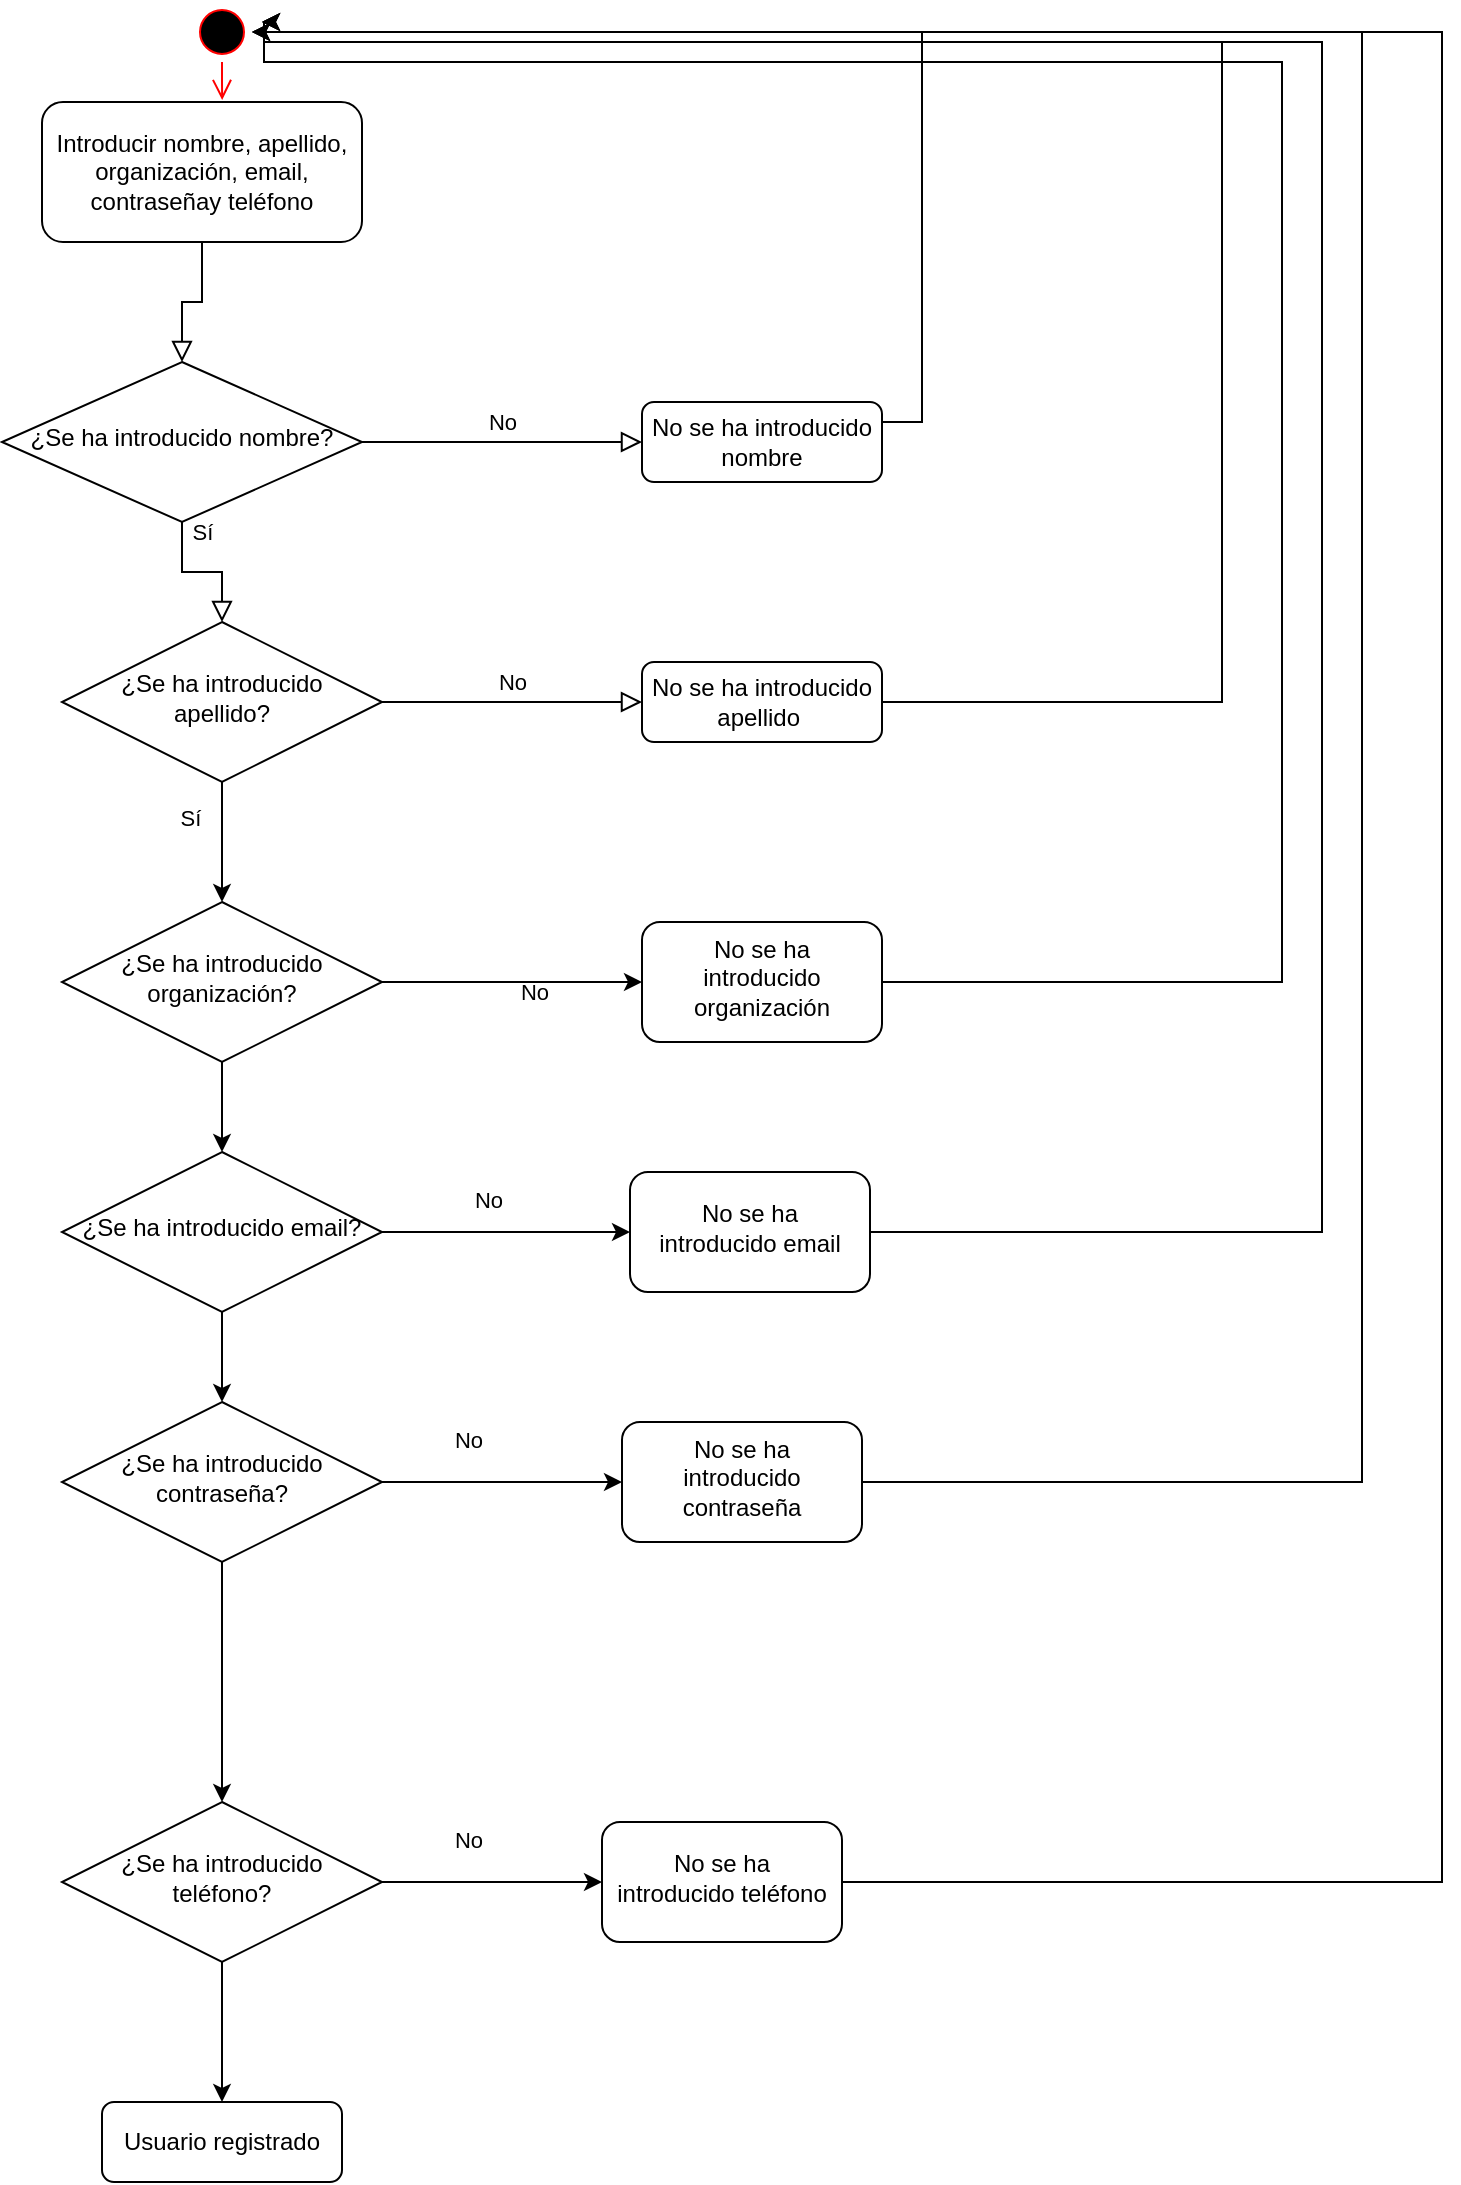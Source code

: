 <mxfile version="21.6.1" type="device">
  <diagram id="C5RBs43oDa-KdzZeNtuy" name="Page-1">
    <mxGraphModel dx="1050" dy="581" grid="1" gridSize="10" guides="1" tooltips="1" connect="1" arrows="1" fold="1" page="1" pageScale="1" pageWidth="827" pageHeight="1169" math="0" shadow="0">
      <root>
        <mxCell id="WIyWlLk6GJQsqaUBKTNV-0" />
        <mxCell id="WIyWlLk6GJQsqaUBKTNV-1" parent="WIyWlLk6GJQsqaUBKTNV-0" />
        <mxCell id="WIyWlLk6GJQsqaUBKTNV-4" value="Sí" style="rounded=0;html=1;jettySize=auto;orthogonalLoop=1;fontSize=11;endArrow=block;endFill=0;endSize=8;strokeWidth=1;shadow=0;labelBackgroundColor=none;edgeStyle=orthogonalEdgeStyle;" parent="WIyWlLk6GJQsqaUBKTNV-1" source="WIyWlLk6GJQsqaUBKTNV-6" target="WIyWlLk6GJQsqaUBKTNV-10" edge="1">
          <mxGeometry y="20" relative="1" as="geometry">
            <mxPoint as="offset" />
          </mxGeometry>
        </mxCell>
        <mxCell id="SGv-4O4N5S1pG0Y7rMj7-10" value="No" style="edgeLabel;html=1;align=center;verticalAlign=middle;resizable=0;points=[];" vertex="1" connectable="0" parent="WIyWlLk6GJQsqaUBKTNV-4">
          <mxGeometry x="-0.136" y="25" relative="1" as="geometry">
            <mxPoint x="171" y="235" as="offset" />
          </mxGeometry>
        </mxCell>
        <mxCell id="WIyWlLk6GJQsqaUBKTNV-5" value="No" style="edgeStyle=orthogonalEdgeStyle;rounded=0;html=1;jettySize=auto;orthogonalLoop=1;fontSize=11;endArrow=block;endFill=0;endSize=8;strokeWidth=1;shadow=0;labelBackgroundColor=none;" parent="WIyWlLk6GJQsqaUBKTNV-1" source="WIyWlLk6GJQsqaUBKTNV-6" target="WIyWlLk6GJQsqaUBKTNV-7" edge="1">
          <mxGeometry y="10" relative="1" as="geometry">
            <mxPoint as="offset" />
          </mxGeometry>
        </mxCell>
        <mxCell id="SGv-4O4N5S1pG0Y7rMj7-34" style="edgeStyle=orthogonalEdgeStyle;rounded=0;orthogonalLoop=1;jettySize=auto;html=1;exitX=1;exitY=0.25;exitDx=0;exitDy=0;entryX=1;entryY=0.5;entryDx=0;entryDy=0;" edge="1" parent="WIyWlLk6GJQsqaUBKTNV-1" source="WIyWlLk6GJQsqaUBKTNV-7" target="SGv-4O4N5S1pG0Y7rMj7-27">
          <mxGeometry relative="1" as="geometry" />
        </mxCell>
        <mxCell id="WIyWlLk6GJQsqaUBKTNV-7" value="No se ha introducido nombre" style="rounded=1;whiteSpace=wrap;html=1;fontSize=12;glass=0;strokeWidth=1;shadow=0;" parent="WIyWlLk6GJQsqaUBKTNV-1" vertex="1">
          <mxGeometry x="360" y="200" width="120" height="40" as="geometry" />
        </mxCell>
        <mxCell id="WIyWlLk6GJQsqaUBKTNV-9" value="No" style="edgeStyle=orthogonalEdgeStyle;rounded=0;html=1;jettySize=auto;orthogonalLoop=1;fontSize=11;endArrow=block;endFill=0;endSize=8;strokeWidth=1;shadow=0;labelBackgroundColor=none;" parent="WIyWlLk6GJQsqaUBKTNV-1" source="WIyWlLk6GJQsqaUBKTNV-10" target="WIyWlLk6GJQsqaUBKTNV-12" edge="1">
          <mxGeometry y="10" relative="1" as="geometry">
            <mxPoint as="offset" />
          </mxGeometry>
        </mxCell>
        <mxCell id="SGv-4O4N5S1pG0Y7rMj7-3" value="" style="edgeStyle=orthogonalEdgeStyle;rounded=0;orthogonalLoop=1;jettySize=auto;html=1;" edge="1" parent="WIyWlLk6GJQsqaUBKTNV-1" source="WIyWlLk6GJQsqaUBKTNV-10" target="SGv-4O4N5S1pG0Y7rMj7-2">
          <mxGeometry relative="1" as="geometry" />
        </mxCell>
        <mxCell id="WIyWlLk6GJQsqaUBKTNV-10" value="¿Se ha introducido apellido?" style="rhombus;whiteSpace=wrap;html=1;shadow=0;fontFamily=Helvetica;fontSize=12;align=center;strokeWidth=1;spacing=6;spacingTop=-4;" parent="WIyWlLk6GJQsqaUBKTNV-1" vertex="1">
          <mxGeometry x="70" y="310" width="160" height="80" as="geometry" />
        </mxCell>
        <mxCell id="SGv-4O4N5S1pG0Y7rMj7-35" style="edgeStyle=orthogonalEdgeStyle;rounded=0;orthogonalLoop=1;jettySize=auto;html=1;exitX=1;exitY=0.5;exitDx=0;exitDy=0;" edge="1" parent="WIyWlLk6GJQsqaUBKTNV-1" source="WIyWlLk6GJQsqaUBKTNV-12">
          <mxGeometry relative="1" as="geometry">
            <mxPoint x="170" y="10" as="targetPoint" />
            <Array as="points">
              <mxPoint x="650" y="350" />
              <mxPoint x="650" y="20" />
              <mxPoint x="171" y="20" />
            </Array>
          </mxGeometry>
        </mxCell>
        <mxCell id="WIyWlLk6GJQsqaUBKTNV-12" value="No se ha introducido apellido&amp;nbsp;" style="rounded=1;whiteSpace=wrap;html=1;fontSize=12;glass=0;strokeWidth=1;shadow=0;" parent="WIyWlLk6GJQsqaUBKTNV-1" vertex="1">
          <mxGeometry x="360" y="330" width="120" height="40" as="geometry" />
        </mxCell>
        <mxCell id="9QPblURgfRTHFtlZenbc-1" value="Introducir nombre, apellido, organización, email, contraseñay teléfono" style="rounded=1;whiteSpace=wrap;html=1;fontSize=12;glass=0;strokeWidth=1;shadow=0;" parent="WIyWlLk6GJQsqaUBKTNV-1" vertex="1">
          <mxGeometry x="60" y="50" width="160" height="70" as="geometry" />
        </mxCell>
        <mxCell id="SGv-4O4N5S1pG0Y7rMj7-0" value="" style="rounded=0;html=1;jettySize=auto;orthogonalLoop=1;fontSize=11;endArrow=block;endFill=0;endSize=8;strokeWidth=1;shadow=0;labelBackgroundColor=none;edgeStyle=orthogonalEdgeStyle;exitX=0.5;exitY=1;exitDx=0;exitDy=0;" edge="1" parent="WIyWlLk6GJQsqaUBKTNV-1" source="9QPblURgfRTHFtlZenbc-1" target="WIyWlLk6GJQsqaUBKTNV-6">
          <mxGeometry x="0.385" y="20" relative="1" as="geometry">
            <mxPoint as="offset" />
            <mxPoint x="150" y="80" as="sourcePoint" />
            <mxPoint x="149.76" y="170" as="targetPoint" />
            <Array as="points" />
          </mxGeometry>
        </mxCell>
        <mxCell id="WIyWlLk6GJQsqaUBKTNV-6" value="¿Se ha introducido nombre?" style="rhombus;whiteSpace=wrap;html=1;shadow=0;fontFamily=Helvetica;fontSize=12;align=center;strokeWidth=1;spacing=6;spacingTop=-4;" parent="WIyWlLk6GJQsqaUBKTNV-1" vertex="1">
          <mxGeometry x="40" y="180" width="180" height="80" as="geometry" />
        </mxCell>
        <mxCell id="SGv-4O4N5S1pG0Y7rMj7-1" value="Usuario registrado" style="rounded=1;whiteSpace=wrap;html=1;fontSize=12;glass=0;strokeWidth=1;shadow=0;" vertex="1" parent="WIyWlLk6GJQsqaUBKTNV-1">
          <mxGeometry x="90" y="1050" width="120" height="40" as="geometry" />
        </mxCell>
        <mxCell id="SGv-4O4N5S1pG0Y7rMj7-5" value="" style="edgeStyle=orthogonalEdgeStyle;rounded=0;orthogonalLoop=1;jettySize=auto;html=1;" edge="1" parent="WIyWlLk6GJQsqaUBKTNV-1" source="SGv-4O4N5S1pG0Y7rMj7-2" target="SGv-4O4N5S1pG0Y7rMj7-4">
          <mxGeometry relative="1" as="geometry" />
        </mxCell>
        <mxCell id="SGv-4O4N5S1pG0Y7rMj7-7" value="" style="edgeStyle=orthogonalEdgeStyle;rounded=0;orthogonalLoop=1;jettySize=auto;html=1;" edge="1" parent="WIyWlLk6GJQsqaUBKTNV-1" source="SGv-4O4N5S1pG0Y7rMj7-2" target="SGv-4O4N5S1pG0Y7rMj7-6">
          <mxGeometry relative="1" as="geometry" />
        </mxCell>
        <mxCell id="SGv-4O4N5S1pG0Y7rMj7-2" value="¿Se ha introducido organización?" style="rhombus;whiteSpace=wrap;html=1;shadow=0;fontFamily=Helvetica;fontSize=12;align=center;strokeWidth=1;spacing=6;spacingTop=-4;" vertex="1" parent="WIyWlLk6GJQsqaUBKTNV-1">
          <mxGeometry x="70" y="450" width="160" height="80" as="geometry" />
        </mxCell>
        <mxCell id="SGv-4O4N5S1pG0Y7rMj7-33" style="edgeStyle=orthogonalEdgeStyle;rounded=0;orthogonalLoop=1;jettySize=auto;html=1;exitX=1;exitY=0.5;exitDx=0;exitDy=0;" edge="1" parent="WIyWlLk6GJQsqaUBKTNV-1" source="SGv-4O4N5S1pG0Y7rMj7-4">
          <mxGeometry relative="1" as="geometry">
            <mxPoint x="170" y="10" as="targetPoint" />
            <Array as="points">
              <mxPoint x="680" y="490" />
              <mxPoint x="680" y="30" />
              <mxPoint x="171" y="30" />
            </Array>
          </mxGeometry>
        </mxCell>
        <mxCell id="SGv-4O4N5S1pG0Y7rMj7-4" value="No se ha introducido organización" style="rounded=1;whiteSpace=wrap;html=1;shadow=0;strokeWidth=1;spacing=6;spacingTop=-4;" vertex="1" parent="WIyWlLk6GJQsqaUBKTNV-1">
          <mxGeometry x="360" y="460" width="120" height="60" as="geometry" />
        </mxCell>
        <mxCell id="SGv-4O4N5S1pG0Y7rMj7-9" value="" style="edgeStyle=orthogonalEdgeStyle;rounded=0;orthogonalLoop=1;jettySize=auto;html=1;" edge="1" parent="WIyWlLk6GJQsqaUBKTNV-1" source="SGv-4O4N5S1pG0Y7rMj7-6" target="SGv-4O4N5S1pG0Y7rMj7-8">
          <mxGeometry relative="1" as="geometry" />
        </mxCell>
        <mxCell id="SGv-4O4N5S1pG0Y7rMj7-16" value="" style="edgeStyle=orthogonalEdgeStyle;rounded=0;orthogonalLoop=1;jettySize=auto;html=1;" edge="1" parent="WIyWlLk6GJQsqaUBKTNV-1" source="SGv-4O4N5S1pG0Y7rMj7-6" target="SGv-4O4N5S1pG0Y7rMj7-15">
          <mxGeometry relative="1" as="geometry" />
        </mxCell>
        <mxCell id="SGv-4O4N5S1pG0Y7rMj7-6" value="¿Se ha introducido email?" style="rhombus;whiteSpace=wrap;html=1;shadow=0;fontFamily=Helvetica;fontSize=12;align=center;strokeWidth=1;spacing=6;spacingTop=-4;" vertex="1" parent="WIyWlLk6GJQsqaUBKTNV-1">
          <mxGeometry x="70" y="575" width="160" height="80" as="geometry" />
        </mxCell>
        <mxCell id="SGv-4O4N5S1pG0Y7rMj7-18" value="" style="edgeStyle=orthogonalEdgeStyle;rounded=0;orthogonalLoop=1;jettySize=auto;html=1;" edge="1" parent="WIyWlLk6GJQsqaUBKTNV-1" source="SGv-4O4N5S1pG0Y7rMj7-8" target="SGv-4O4N5S1pG0Y7rMj7-17">
          <mxGeometry relative="1" as="geometry" />
        </mxCell>
        <mxCell id="SGv-4O4N5S1pG0Y7rMj7-23" value="" style="edgeStyle=orthogonalEdgeStyle;rounded=0;orthogonalLoop=1;jettySize=auto;html=1;" edge="1" parent="WIyWlLk6GJQsqaUBKTNV-1" source="SGv-4O4N5S1pG0Y7rMj7-8" target="SGv-4O4N5S1pG0Y7rMj7-22">
          <mxGeometry relative="1" as="geometry" />
        </mxCell>
        <mxCell id="SGv-4O4N5S1pG0Y7rMj7-8" value="¿Se ha introducido contraseña?" style="rhombus;whiteSpace=wrap;html=1;shadow=0;fontFamily=Helvetica;fontSize=12;align=center;strokeWidth=1;spacing=6;spacingTop=-4;" vertex="1" parent="WIyWlLk6GJQsqaUBKTNV-1">
          <mxGeometry x="70" y="700" width="160" height="80" as="geometry" />
        </mxCell>
        <mxCell id="SGv-4O4N5S1pG0Y7rMj7-11" value="No" style="edgeLabel;html=1;align=center;verticalAlign=middle;resizable=0;points=[];" vertex="1" connectable="0" parent="WIyWlLk6GJQsqaUBKTNV-1">
          <mxGeometry x="310" y="450" as="geometry">
            <mxPoint x="-27" y="149" as="offset" />
          </mxGeometry>
        </mxCell>
        <mxCell id="SGv-4O4N5S1pG0Y7rMj7-12" value="Sí" style="edgeLabel;html=1;align=center;verticalAlign=middle;resizable=0;points=[];" vertex="1" connectable="0" parent="WIyWlLk6GJQsqaUBKTNV-1">
          <mxGeometry x="290" y="350" as="geometry">
            <mxPoint x="-156" y="58" as="offset" />
          </mxGeometry>
        </mxCell>
        <mxCell id="SGv-4O4N5S1pG0Y7rMj7-32" style="edgeStyle=orthogonalEdgeStyle;rounded=0;orthogonalLoop=1;jettySize=auto;html=1;exitX=1;exitY=0.5;exitDx=0;exitDy=0;" edge="1" parent="WIyWlLk6GJQsqaUBKTNV-1" source="SGv-4O4N5S1pG0Y7rMj7-15">
          <mxGeometry relative="1" as="geometry">
            <mxPoint x="170" y="10" as="targetPoint" />
            <Array as="points">
              <mxPoint x="700" y="615" />
              <mxPoint x="700" y="20" />
              <mxPoint x="171" y="20" />
            </Array>
          </mxGeometry>
        </mxCell>
        <mxCell id="SGv-4O4N5S1pG0Y7rMj7-15" value="No se ha introducido email" style="rounded=1;whiteSpace=wrap;html=1;shadow=0;strokeWidth=1;spacing=6;spacingTop=-4;" vertex="1" parent="WIyWlLk6GJQsqaUBKTNV-1">
          <mxGeometry x="354" y="585" width="120" height="60" as="geometry" />
        </mxCell>
        <mxCell id="SGv-4O4N5S1pG0Y7rMj7-31" style="edgeStyle=orthogonalEdgeStyle;rounded=0;orthogonalLoop=1;jettySize=auto;html=1;" edge="1" parent="WIyWlLk6GJQsqaUBKTNV-1" source="SGv-4O4N5S1pG0Y7rMj7-17" target="SGv-4O4N5S1pG0Y7rMj7-27">
          <mxGeometry relative="1" as="geometry">
            <mxPoint x="240" y="40" as="targetPoint" />
            <Array as="points">
              <mxPoint x="720" y="740" />
              <mxPoint x="720" y="15" />
            </Array>
          </mxGeometry>
        </mxCell>
        <mxCell id="SGv-4O4N5S1pG0Y7rMj7-17" value="No se ha introducido contraseña" style="rounded=1;whiteSpace=wrap;html=1;shadow=0;strokeWidth=1;spacing=6;spacingTop=-4;" vertex="1" parent="WIyWlLk6GJQsqaUBKTNV-1">
          <mxGeometry x="350" y="710" width="120" height="60" as="geometry" />
        </mxCell>
        <mxCell id="SGv-4O4N5S1pG0Y7rMj7-21" value="No" style="edgeLabel;html=1;align=center;verticalAlign=middle;resizable=0;points=[];" vertex="1" connectable="0" parent="WIyWlLk6GJQsqaUBKTNV-1">
          <mxGeometry x="300" y="770" as="geometry">
            <mxPoint x="-27" y="149" as="offset" />
          </mxGeometry>
        </mxCell>
        <mxCell id="SGv-4O4N5S1pG0Y7rMj7-25" value="" style="edgeStyle=orthogonalEdgeStyle;rounded=0;orthogonalLoop=1;jettySize=auto;html=1;" edge="1" parent="WIyWlLk6GJQsqaUBKTNV-1" source="SGv-4O4N5S1pG0Y7rMj7-22" target="SGv-4O4N5S1pG0Y7rMj7-24">
          <mxGeometry relative="1" as="geometry" />
        </mxCell>
        <mxCell id="SGv-4O4N5S1pG0Y7rMj7-30" style="edgeStyle=orthogonalEdgeStyle;rounded=0;orthogonalLoop=1;jettySize=auto;html=1;exitX=0.5;exitY=1;exitDx=0;exitDy=0;" edge="1" parent="WIyWlLk6GJQsqaUBKTNV-1" source="SGv-4O4N5S1pG0Y7rMj7-22" target="SGv-4O4N5S1pG0Y7rMj7-1">
          <mxGeometry relative="1" as="geometry" />
        </mxCell>
        <mxCell id="SGv-4O4N5S1pG0Y7rMj7-22" value="¿Se ha introducido teléfono?" style="rhombus;whiteSpace=wrap;html=1;shadow=0;fontFamily=Helvetica;fontSize=12;align=center;strokeWidth=1;spacing=6;spacingTop=-4;" vertex="1" parent="WIyWlLk6GJQsqaUBKTNV-1">
          <mxGeometry x="70" y="900" width="160" height="80" as="geometry" />
        </mxCell>
        <mxCell id="SGv-4O4N5S1pG0Y7rMj7-29" style="edgeStyle=orthogonalEdgeStyle;rounded=0;orthogonalLoop=1;jettySize=auto;html=1;exitX=1;exitY=0.5;exitDx=0;exitDy=0;entryX=1;entryY=0.5;entryDx=0;entryDy=0;" edge="1" parent="WIyWlLk6GJQsqaUBKTNV-1" source="SGv-4O4N5S1pG0Y7rMj7-24" target="SGv-4O4N5S1pG0Y7rMj7-27">
          <mxGeometry relative="1" as="geometry">
            <mxPoint x="610" y="50" as="targetPoint" />
            <Array as="points">
              <mxPoint x="760" y="940" />
              <mxPoint x="760" y="15" />
            </Array>
          </mxGeometry>
        </mxCell>
        <mxCell id="SGv-4O4N5S1pG0Y7rMj7-24" value="No se ha introducido teléfono" style="rounded=1;whiteSpace=wrap;html=1;shadow=0;strokeWidth=1;spacing=6;spacingTop=-4;" vertex="1" parent="WIyWlLk6GJQsqaUBKTNV-1">
          <mxGeometry x="340" y="910" width="120" height="60" as="geometry" />
        </mxCell>
        <mxCell id="SGv-4O4N5S1pG0Y7rMj7-26" value="No" style="edgeLabel;html=1;align=center;verticalAlign=middle;resizable=0;points=[];" vertex="1" connectable="0" parent="WIyWlLk6GJQsqaUBKTNV-1">
          <mxGeometry x="300" y="570" as="geometry">
            <mxPoint x="-27" y="149" as="offset" />
          </mxGeometry>
        </mxCell>
        <mxCell id="SGv-4O4N5S1pG0Y7rMj7-27" value="" style="ellipse;html=1;shape=startState;fillColor=#000000;strokeColor=#ff0000;" vertex="1" parent="WIyWlLk6GJQsqaUBKTNV-1">
          <mxGeometry x="135" width="30" height="30" as="geometry" />
        </mxCell>
        <mxCell id="SGv-4O4N5S1pG0Y7rMj7-28" value="" style="edgeStyle=orthogonalEdgeStyle;html=1;verticalAlign=bottom;endArrow=open;endSize=8;strokeColor=#ff0000;rounded=0;entryX=0.563;entryY=-0.014;entryDx=0;entryDy=0;entryPerimeter=0;" edge="1" source="SGv-4O4N5S1pG0Y7rMj7-27" parent="WIyWlLk6GJQsqaUBKTNV-1" target="9QPblURgfRTHFtlZenbc-1">
          <mxGeometry relative="1" as="geometry">
            <mxPoint x="365" y="100" as="targetPoint" />
          </mxGeometry>
        </mxCell>
      </root>
    </mxGraphModel>
  </diagram>
</mxfile>
